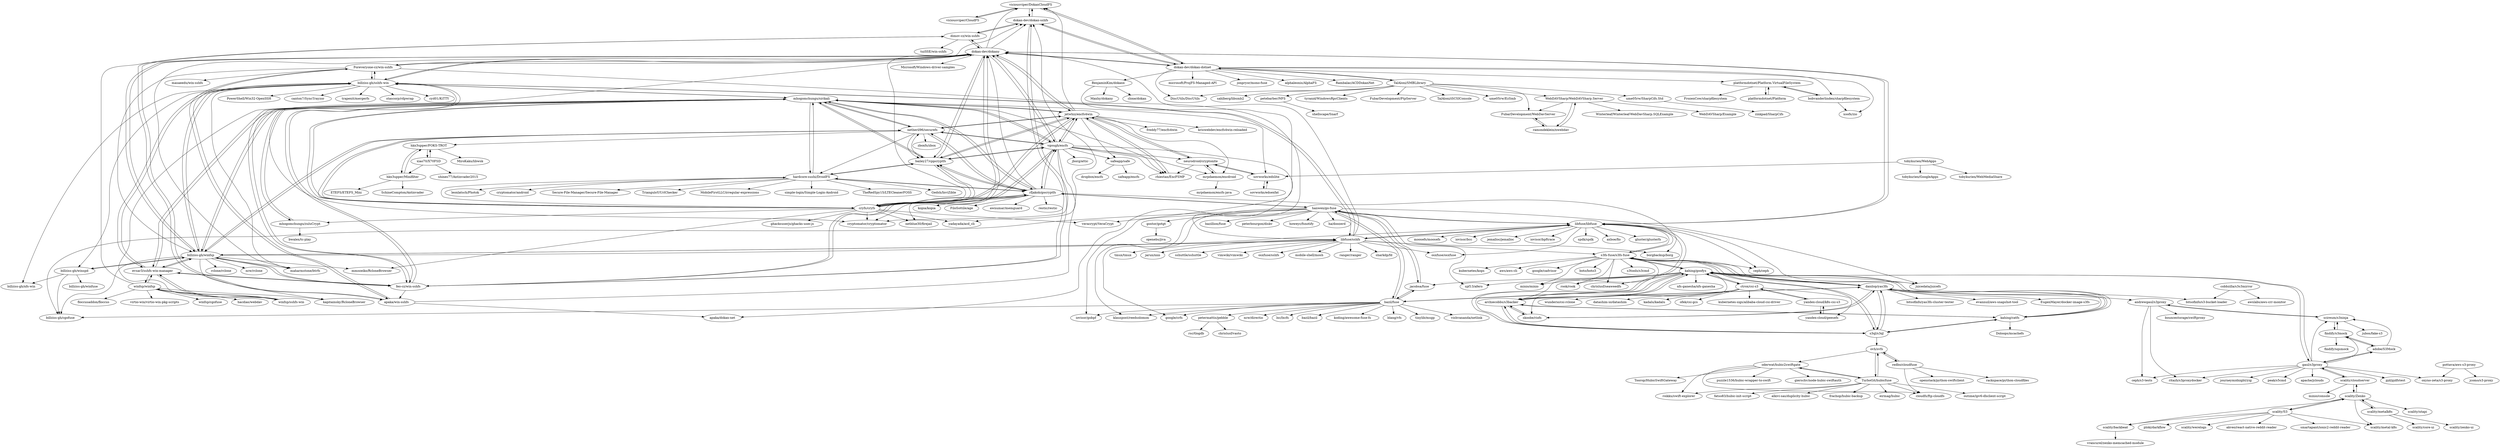 digraph G {
"viciousviper/DokanCloudFS" -> "viciousviper/CloudFS"
"viciousviper/DokanCloudFS" -> "dokan-dev/dokan-sshfs"
"viciousviper/DokanCloudFS" -> "dokan-dev/dokan-dotnet"
"s3fs-fuse/s3fs-fuse" -> "kahing/goofys"
"s3fs-fuse/s3fs-fuse" -> "danilop/yas3fs"
"s3fs-fuse/s3fs-fuse" -> "libfuse/libfuse"
"s3fs-fuse/s3fs-fuse" -> "juicedata/juicefs" ["e"=1]
"s3fs-fuse/s3fs-fuse" -> "s3tools/s3cmd" ["e"=1]
"s3fs-fuse/s3fs-fuse" -> "minio/minio" ["e"=1]
"s3fs-fuse/s3fs-fuse" -> "rook/rook" ["e"=1]
"s3fs-fuse/s3fs-fuse" -> "ceph/ceph" ["e"=1]
"s3fs-fuse/s3fs-fuse" -> "kubernetes/kops" ["e"=1]
"s3fs-fuse/s3fs-fuse" -> "aws/aws-cli" ["e"=1]
"s3fs-fuse/s3fs-fuse" -> "google/cadvisor" ["e"=1]
"s3fs-fuse/s3fs-fuse" -> "chrislusf/seaweedfs" ["e"=1]
"s3fs-fuse/s3fs-fuse" -> "archiecobbs/s3backer"
"s3fs-fuse/s3fs-fuse" -> "s3ql/s3ql"
"s3fs-fuse/s3fs-fuse" -> "boto/boto3" ["e"=1]
"jetwhiz/encfs4win" -> "rhiestan/EncFSMP"
"jetwhiz/encfs4win" -> "vgough/encfs"
"jetwhiz/encfs4win" -> "kriswebdev/encfs4win-reloaded"
"jetwhiz/encfs4win" -> "neurodroid/cryptonite"
"jetwhiz/encfs4win" -> "bailey27/cppcryptfs"
"jetwhiz/encfs4win" -> "safeapp/safe"
"jetwhiz/encfs4win" -> "mhogomchungu/sirikali"
"jetwhiz/encfs4win" -> "mrpdaemon/encdroid"
"jetwhiz/encfs4win" -> "dokan-dev/dokany"
"jetwhiz/encfs4win" -> "cryfs/cryfs"
"jetwhiz/encfs4win" -> "viciousviper/DokanCloudFS"
"jetwhiz/encfs4win" -> "freddy77/encfs4win"
"jetwhiz/encfs4win" -> "netheril96/securefs"
"scireum/s3ninja" -> "findify/s3mock"
"scireum/s3ninja" -> "jubos/fake-s3" ["e"=1]
"scireum/s3ninja" -> "andrewgaul/s3proxy"
"adobe/S3Mock" -> "findify/s3mock"
"adobe/S3Mock" -> "gaul/s3proxy"
"adobe/S3Mock" -> "scireum/s3ninja"
"mhogomchungu/sirikali" -> "bailey27/cppcryptfs"
"mhogomchungu/sirikali" -> "cryfs/cryfs"
"mhogomchungu/sirikali" -> "netheril96/securefs"
"mhogomchungu/sirikali" -> "rfjakob/gocryptfs"
"mhogomchungu/sirikali" -> "evsar3/sshfs-win-manager"
"mhogomchungu/sirikali" -> "hardcore-sushi/DroidFS"
"mhogomchungu/sirikali" -> "billziss-gh/sshfs-win"
"mhogomchungu/sirikali" -> "mhogomchungu/zuluCrypt"
"mhogomchungu/sirikali" -> "jetwhiz/encfs4win"
"mhogomchungu/sirikali" -> "billziss-gh/winfsp"
"mhogomchungu/sirikali" -> "vgough/encfs"
"mhogomchungu/sirikali" -> "feo-cz/win-sshfs"
"mhogomchungu/sirikali" -> "sovworks/edslite"
"mhogomchungu/sirikali" -> "rhiestan/EncFSMP"
"winfsp/sshfs-win" -> "winfsp/winfsp"
"winfsp/sshfs-win" -> "evsar3/sshfs-win-manager"
"winfsp/sshfs-win" -> "mhogomchungu/sirikali"
"billziss-gh/winfsp" -> "billziss-gh/sshfs-win"
"billziss-gh/winfsp" -> "dokan-dev/dokany"
"billziss-gh/winfsp" -> "evsar3/sshfs-win-manager"
"billziss-gh/winfsp" -> "billziss-gh/winspd"
"billziss-gh/winfsp" -> "kapitainsky/RcloneBrowser" ["e"=1]
"billziss-gh/winfsp" -> "mhogomchungu/sirikali"
"billziss-gh/winfsp" -> "maharmstone/btrfs" ["e"=1]
"billziss-gh/winfsp" -> "libfuse/sshfs"
"billziss-gh/winfsp" -> "billziss-gh/cgofuse"
"billziss-gh/winfsp" -> "feo-cz/win-sshfs"
"billziss-gh/winfsp" -> "mmozeiko/RcloneBrowser" ["e"=1]
"billziss-gh/winfsp" -> "rclone/rclone" ["e"=1]
"billziss-gh/winfsp" -> "netheril96/securefs"
"billziss-gh/winfsp" -> "ncw/rclone" ["e"=1]
"billziss-gh/winfsp" -> "libfuse/libfuse"
"libfuse/libfuse" -> "libfuse/sshfs"
"libfuse/libfuse" -> "hanwen/go-fuse"
"libfuse/libfuse" -> "spdk/spdk" ["e"=1]
"libfuse/libfuse" -> "bazil/fuse"
"libfuse/libfuse" -> "axboe/fio" ["e"=1]
"libfuse/libfuse" -> "ceph/ceph" ["e"=1]
"libfuse/libfuse" -> "gluster/glusterfs" ["e"=1]
"libfuse/libfuse" -> "s3fs-fuse/s3fs-fuse"
"libfuse/libfuse" -> "moosefs/moosefs" ["e"=1]
"libfuse/libfuse" -> "juicedata/juicefs" ["e"=1]
"libfuse/libfuse" -> "dokan-dev/dokany"
"libfuse/libfuse" -> "iovisor/bcc" ["e"=1]
"libfuse/libfuse" -> "osxfuse/osxfuse" ["e"=1]
"libfuse/libfuse" -> "jemalloc/jemalloc" ["e"=1]
"libfuse/libfuse" -> "iovisor/bpftrace" ["e"=1]
"gaul/s3proxy" -> "adobe/S3Mock"
"gaul/s3proxy" -> "oxyno-zeta/s3-proxy"
"gaul/s3proxy" -> "apache/jclouds" ["e"=1]
"gaul/s3proxy" -> "kahing/goofys"
"gaul/s3proxy" -> "findify/s3mock"
"gaul/s3proxy" -> "ceph/s3-tests" ["e"=1]
"gaul/s3proxy" -> "scality/cloudserver"
"gaul/s3proxy" -> "scireum/s3ninja"
"gaul/s3proxy" -> "ritazh/s3proxydocker"
"gaul/s3proxy" -> "pjd/pjdfstest" ["e"=1]
"gaul/s3proxy" -> "journeymidnight/yig" ["e"=1]
"gaul/s3proxy" -> "peak/s5cmd" ["e"=1]
"kahing/goofys" -> "s3fs-fuse/s3fs-fuse"
"kahing/goofys" -> "kahing/catfs"
"kahing/goofys" -> "juicedata/juicefs" ["e"=1]
"kahing/goofys" -> "archiecobbs/s3backer"
"kahing/goofys" -> "chrislusf/seaweedfs" ["e"=1]
"kahing/goofys" -> "danilop/yas3fs"
"kahing/goofys" -> "rook/rook" ["e"=1]
"kahing/goofys" -> "skoobe/riofs"
"kahing/goofys" -> "spf13/afero" ["e"=1]
"kahing/goofys" -> "ctrox/csi-s3"
"kahing/goofys" -> "gaul/s3proxy"
"kahing/goofys" -> "s3ql/s3ql"
"kahing/goofys" -> "minio/minio" ["e"=1]
"kahing/goofys" -> "jacobsa/fuse"
"kahing/goofys" -> "nfs-ganesha/nfs-ganesha" ["e"=1]
"cryfs/cryfs" -> "rfjakob/gocryptfs"
"cryfs/cryfs" -> "vgough/encfs"
"cryfs/cryfs" -> "mhogomchungu/sirikali"
"cryfs/cryfs" -> "netheril96/securefs"
"cryfs/cryfs" -> "bailey27/cppcryptfs"
"cryfs/cryfs" -> "hardcore-sushi/DroidFS"
"cryfs/cryfs" -> "jetwhiz/encfs4win"
"cryfs/cryfs" -> "cryptomator/cryptomator" ["e"=1]
"cryfs/cryfs" -> "veracrypt/VeraCrypt" ["e"=1]
"cryfs/cryfs" -> "yadayada/acd_cli" ["e"=1]
"cryfs/cryfs" -> "mhogomchungu/zuluCrypt"
"cryfs/cryfs" -> "mmozeiko/RcloneBrowser" ["e"=1]
"cryfs/cryfs" -> "dokan-dev/dokany"
"cryfs/cryfs" -> "netblue30/firejail" ["e"=1]
"cryfs/cryfs" -> "ghacksuserjs/ghacks-user.js" ["e"=1]
"oderwat/hubic2swiftgate" -> "puzzle1536/hubic-wrapper-to-swift"
"oderwat/hubic2swiftgate" -> "TurboGit/hubicfuse"
"oderwat/hubic2swiftgate" -> "gierschv/node-hubic-swiftauth"
"oderwat/hubic2swiftgate" -> "Toorop/HubicSwiftGateway"
"oderwat/hubic2swiftgate" -> "cloudfs/ftp-cloudfs"
"oderwat/hubic2swiftgate" -> "roikku/swift-explorer"
"dokan-dev/dokany" -> "billziss-gh/winfsp"
"dokan-dev/dokany" -> "dokan-dev/dokan-dotnet"
"dokan-dev/dokany" -> "Foreveryone-cz/win-sshfs"
"dokan-dev/dokany" -> "feo-cz/win-sshfs"
"dokan-dev/dokany" -> "dimov-cz/win-sshfs"
"dokan-dev/dokany" -> "billziss-gh/sshfs-win"
"dokan-dev/dokany" -> "bailey27/cppcryptfs"
"dokan-dev/dokany" -> "dokan-dev/dokan-sshfs"
"dokan-dev/dokany" -> "viciousviper/DokanCloudFS"
"dokan-dev/dokany" -> "jetwhiz/encfs4win"
"dokan-dev/dokany" -> "libfuse/libfuse"
"dokan-dev/dokany" -> "maharmstone/btrfs" ["e"=1]
"dokan-dev/dokany" -> "Microsoft/Windows-driver-samples" ["e"=1]
"dokan-dev/dokany" -> "cryptomator/cryptomator" ["e"=1]
"dokan-dev/dokany" -> "vgough/encfs"
"billziss-gh/sshfs-win" -> "billziss-gh/winfsp"
"billziss-gh/sshfs-win" -> "evsar3/sshfs-win-manager"
"billziss-gh/sshfs-win" -> "feo-cz/win-sshfs"
"billziss-gh/sshfs-win" -> "mhogomchungu/sirikali"
"billziss-gh/sshfs-win" -> "libfuse/sshfs"
"billziss-gh/sshfs-win" -> "dokan-dev/dokany"
"billziss-gh/sshfs-win" -> "billziss-gh/winspd"
"billziss-gh/sshfs-win" -> "Foreveryone-cz/win-sshfs"
"billziss-gh/sshfs-win" -> "PowerShell/Win32-OpenSSH" ["e"=1]
"billziss-gh/sshfs-win" -> "maharmstone/btrfs" ["e"=1]
"billziss-gh/sshfs-win" -> "billziss-gh/nfs-win"
"billziss-gh/sshfs-win" -> "canton7/SyncTrayzor" ["e"=1]
"billziss-gh/sshfs-win" -> "trapexit/mergerfs" ["e"=1]
"billziss-gh/sshfs-win" -> "stascorp/rdpwrap" ["e"=1]
"billziss-gh/sshfs-win" -> "cyd01/KiTTY" ["e"=1]
"feo-cz/win-sshfs" -> "dokan-dev/dokan-sshfs"
"feo-cz/win-sshfs" -> "billziss-gh/sshfs-win"
"feo-cz/win-sshfs" -> "dokan-dev/dokany"
"feo-cz/win-sshfs" -> "mhogomchungu/sirikali"
"feo-cz/win-sshfs" -> "billziss-gh/winfsp"
"feo-cz/win-sshfs" -> "apaka/win-sshfs"
"feo-cz/win-sshfs" -> "evsar3/sshfs-win-manager"
"libfuse/sshfs" -> "libfuse/libfuse"
"libfuse/sshfs" -> "billziss-gh/sshfs-win"
"libfuse/sshfs" -> "osxfuse/osxfuse" ["e"=1]
"libfuse/sshfs" -> "osxfuse/sshfs" ["e"=1]
"libfuse/sshfs" -> "billziss-gh/winfsp"
"libfuse/sshfs" -> "mobile-shell/mosh" ["e"=1]
"libfuse/sshfs" -> "s3fs-fuse/s3fs-fuse"
"libfuse/sshfs" -> "ranger/ranger" ["e"=1]
"libfuse/sshfs" -> "dokan-dev/dokany"
"libfuse/sshfs" -> "sharkdp/fd" ["e"=1]
"libfuse/sshfs" -> "tmux/tmux" ["e"=1]
"libfuse/sshfs" -> "jarun/nnn" ["e"=1]
"libfuse/sshfs" -> "borgbackup/borg" ["e"=1]
"libfuse/sshfs" -> "sshuttle/sshuttle" ["e"=1]
"libfuse/sshfs" -> "vimwiki/vimwiki" ["e"=1]
"rfjakob/gocryptfs" -> "bailey27/cppcryptfs"
"rfjakob/gocryptfs" -> "cryfs/cryfs"
"rfjakob/gocryptfs" -> "vgough/encfs"
"rfjakob/gocryptfs" -> "mhogomchungu/sirikali"
"rfjakob/gocryptfs" -> "hardcore-sushi/DroidFS"
"rfjakob/gocryptfs" -> "netheril96/securefs"
"rfjakob/gocryptfs" -> "hanwen/go-fuse"
"rfjakob/gocryptfs" -> "cryptomator/cryptomator" ["e"=1]
"rfjakob/gocryptfs" -> "netblue30/firejail" ["e"=1]
"rfjakob/gocryptfs" -> "restic/restic" ["e"=1]
"rfjakob/gocryptfs" -> "borgbackup/borg" ["e"=1]
"rfjakob/gocryptfs" -> "kopia/kopia" ["e"=1]
"rfjakob/gocryptfs" -> "FiloSottile/age" ["e"=1]
"rfjakob/gocryptfs" -> "awnumar/memguard" ["e"=1]
"rfjakob/gocryptfs" -> "dokan-dev/dokany"
"s3ql/s3ql" -> "archiecobbs/s3backer"
"s3ql/s3ql" -> "kahing/catfs"
"s3ql/s3ql" -> "danilop/yas3fs"
"s3ql/s3ql" -> "kahing/goofys"
"s3ql/s3ql" -> "s3fs-fuse/s3fs-fuse"
"s3ql/s3ql" -> "ovh/svfs"
"evsar3/sshfs-win-manager" -> "winfsp/sshfs-win"
"evsar3/sshfs-win-manager" -> "billziss-gh/sshfs-win"
"evsar3/sshfs-win-manager" -> "winfsp/winfsp"
"evsar3/sshfs-win-manager" -> "billziss-gh/winfsp"
"evsar3/sshfs-win-manager" -> "mhogomchungu/sirikali"
"evsar3/sshfs-win-manager" -> "feo-cz/win-sshfs"
"gostor/gotgt" -> "openebs/jiva" ["e"=1]
"ctrox/csi-s3" -> "yandex-cloud/k8s-csi-s3"
"ctrox/csi-s3" -> "wunderio/csi-rclone"
"ctrox/csi-s3" -> "datashim-io/datashim"
"ctrox/csi-s3" -> "kadalu/kadalu" ["e"=1]
"ctrox/csi-s3" -> "yandex-cloud/geesefs"
"ctrox/csi-s3" -> "ofek/csi-gcs"
"ctrox/csi-s3" -> "kubernetes-sigs/alibaba-cloud-csi-driver" ["e"=1]
"ctrox/csi-s3" -> "kahing/goofys"
"bailey27/cppcryptfs" -> "rfjakob/gocryptfs"
"bailey27/cppcryptfs" -> "mhogomchungu/sirikali"
"bailey27/cppcryptfs" -> "jetwhiz/encfs4win"
"bailey27/cppcryptfs" -> "hardcore-sushi/DroidFS"
"bailey27/cppcryptfs" -> "cryfs/cryfs"
"bailey27/cppcryptfs" -> "netheril96/securefs"
"bailey27/cppcryptfs" -> "dokan-dev/dokany"
"bailey27/cppcryptfs" -> "vgough/encfs"
"netheril96/securefs" -> "mhogomchungu/sirikali"
"netheril96/securefs" -> "rfjakob/gocryptfs"
"netheril96/securefs" -> "cryfs/cryfs"
"netheril96/securefs" -> "bailey27/cppcryptfs"
"netheril96/securefs" -> "vgough/encfs"
"netheril96/securefs" -> "jetwhiz/encfs4win"
"netheril96/securefs" -> "hardcore-sushi/DroidFS"
"netheril96/securefs" -> "hkx3upper/FOKS-TROT"
"netheril96/securefs" -> "billziss-gh/winfsp"
"netheril96/securefs" -> "zboxfs/zbox" ["e"=1]
"bazil/fuse" -> "hanwen/go-fuse"
"bazil/fuse" -> "jacobsa/fuse"
"bazil/fuse" -> "bazil/bazil"
"bazil/fuse" -> "libfuse/libfuse"
"bazil/fuse" -> "koding/awesome-fuse-fs"
"bazil/fuse" -> "billziss-gh/cgofuse"
"bazil/fuse" -> "blang/vfs"
"bazil/fuse" -> "tinylib/msgp" ["e"=1]
"bazil/fuse" -> "iovisor/gobpf" ["e"=1]
"bazil/fuse" -> "klauspost/reedsolomon" ["e"=1]
"bazil/fuse" -> "vishvananda/netlink" ["e"=1]
"bazil/fuse" -> "google/crfs" ["e"=1]
"bazil/fuse" -> "petermattis/pebble"
"bazil/fuse" -> "ncw/directio"
"bazil/fuse" -> "lxc/lxcfs" ["e"=1]
"Foreveryone-cz/win-sshfs" -> "dokan-dev/dokany"
"Foreveryone-cz/win-sshfs" -> "apaka/win-sshfs"
"Foreveryone-cz/win-sshfs" -> "dokan-dev/dokan-sshfs"
"Foreveryone-cz/win-sshfs" -> "billziss-gh/sshfs-win"
"Foreveryone-cz/win-sshfs" -> "masaeedu/win-sshfs"
"Foreveryone-cz/win-sshfs" -> "libfuse/sshfs"
"Foreveryone-cz/win-sshfs" -> "billziss-gh/winfsp"
"dokan-dev/dokan-dotnet" -> "viciousviper/DokanCloudFS"
"dokan-dev/dokan-dotnet" -> "dokan-dev/dokany"
"dokan-dev/dokan-dotnet" -> "dokan-dev/dokan-sshfs"
"dokan-dev/dokan-dotnet" -> "Rambalac/ACDDokanNet" ["e"=1]
"dokan-dev/dokan-dotnet" -> "bobvanderlinden/sharpfilesystem"
"dokan-dev/dokan-dotnet" -> "DiscUtils/DiscUtils" ["e"=1]
"dokan-dev/dokan-dotnet" -> "microsoft/ProjFS-Managed-API" ["e"=1]
"dokan-dev/dokan-dotnet" -> "BenjaminKim/dokanx"
"dokan-dev/dokan-dotnet" -> "jonpryor/mono-fuse"
"dokan-dev/dokan-dotnet" -> "TalAloni/SMBLibrary"
"dokan-dev/dokan-dotnet" -> "platformdotnet/Platform.VirtualFileSystem"
"dokan-dev/dokan-dotnet" -> "xoofx/zio" ["e"=1]
"dokan-dev/dokan-dotnet" -> "alphaleonis/AlphaFS" ["e"=1]
"vgough/encfs" -> "jetwhiz/encfs4win"
"vgough/encfs" -> "cryfs/cryfs"
"vgough/encfs" -> "rfjakob/gocryptfs"
"vgough/encfs" -> "netheril96/securefs"
"vgough/encfs" -> "yadayada/acd_cli" ["e"=1]
"vgough/encfs" -> "safeapp/safe"
"vgough/encfs" -> "mhogomchungu/sirikali"
"vgough/encfs" -> "neurodroid/cryptonite"
"vgough/encfs" -> "rhiestan/EncFSMP"
"vgough/encfs" -> "bailey27/cppcryptfs"
"vgough/encfs" -> "dokan-dev/dokany"
"vgough/encfs" -> "cryptomator/cryptomator" ["e"=1]
"vgough/encfs" -> "jborg/attic" ["e"=1]
"vgough/encfs" -> "mrpdaemon/encdroid"
"vgough/encfs" -> "veracrypt/VeraCrypt" ["e"=1]
"kahing/catfs" -> "kahing/goofys"
"kahing/catfs" -> "Doloops/mcachefs"
"kahing/catfs" -> "archiecobbs/s3backer"
"kahing/catfs" -> "s3ql/s3ql"
"kahing/catfs" -> "danilop/yas3fs"
"dimov-cz/win-sshfs" -> "dokan-dev/dokan-sshfs"
"dimov-cz/win-sshfs" -> "apaka/win-sshfs"
"dimov-cz/win-sshfs" -> "tuiSSE/win-sshfs"
"dimov-cz/win-sshfs" -> "dokan-dev/dokany"
"scality/cloudserver" -> "scality/Zenko"
"scality/cloudserver" -> "gaul/s3proxy"
"scality/cloudserver" -> "minio/console" ["e"=1]
"neurodroid/cryptonite" -> "mrpdaemon/encdroid"
"neurodroid/cryptonite" -> "jetwhiz/encfs4win"
"neurodroid/cryptonite" -> "sovworks/edslite"
"neurodroid/cryptonite" -> "rhiestan/EncFSMP"
"apaka/win-sshfs" -> "apaka/dokan-net"
"apaka/win-sshfs" -> "Foreveryone-cz/win-sshfs"
"apaka/win-sshfs" -> "dimov-cz/win-sshfs"
"apaka/win-sshfs" -> "dokan-dev/dokan-sshfs"
"TalAloni/SMBLibrary" -> "ume05rw/SharpCifs.Std"
"TalAloni/SMBLibrary" -> "TalAloni/iSCSIConsole"
"TalAloni/SMBLibrary" -> "ume05rw/EzSmb"
"TalAloni/SMBLibrary" -> "dokan-dev/dokan-dotnet"
"TalAloni/SMBLibrary" -> "WebDAVSharp/WebDAVSharp.Server"
"TalAloni/SMBLibrary" -> "sahlberg/libsmb2" ["e"=1]
"TalAloni/SMBLibrary" -> "DiscUtils/DiscUtils" ["e"=1]
"TalAloni/SMBLibrary" -> "FubarDevelopment/WebDavServer"
"TalAloni/SMBLibrary" -> "petebarber/NFS"
"TalAloni/SMBLibrary" -> "tyranid/WindowsRpcClients" ["e"=1]
"TalAloni/SMBLibrary" -> "FubarDevelopment/FtpServer" ["e"=1]
"mhogomchungu/zuluCrypt" -> "mhogomchungu/sirikali"
"mhogomchungu/zuluCrypt" -> "bwalex/tc-play" ["e"=1]
"platformdotnet/Platform.VirtualFileSystem" -> "platformdotnet/Platform"
"platformdotnet/Platform.VirtualFileSystem" -> "bobvanderlinden/sharpfilesystem"
"platformdotnet/Platform.VirtualFileSystem" -> "FrozenCow/sharpfilesystem"
"ume05rw/SharpCifs.Std" -> "zinkpad/SharpCifs"
"yandex-cloud/geesefs" -> "yandex-cloud/k8s-csi-s3"
"winfsp/winfsp" -> "winfsp/sshfs-win"
"winfsp/winfsp" -> "evsar3/sshfs-win-manager"
"winfsp/winfsp" -> "kapitainsky/RcloneBrowser" ["e"=1]
"winfsp/winfsp" -> "winfsp/cgofuse"
"winfsp/winfsp" -> "dokan-dev/dokany"
"winfsp/winfsp" -> "hacdias/webdav" ["e"=1]
"winfsp/winfsp" -> "floccusaddon/floccus" ["e"=1]
"winfsp/winfsp" -> "virtio-win/virtio-win-pkg-scripts" ["e"=1]
"ovh/svfs" -> "TurboGit/hubicfuse"
"ovh/svfs" -> "oderwat/hubic2swiftgate"
"ovh/svfs" -> "redbo/cloudfuse"
"WebDAVSharp/WebDAVSharp.Server" -> "ramondeklein/nwebdav"
"WebDAVSharp/WebDAVSharp.Server" -> "FubarDevelopment/WebDavServer"
"WebDAVSharp/WebDAVSharp.Server" -> "Winterleaf/Winterleaf-WebDavSharp.SQLExample"
"WebDAVSharp/WebDAVSharp.Server" -> "WebDAVSharp/Example"
"pottava/aws-s3-proxy" -> "jcomo/s3-proxy"
"pottava/aws-s3-proxy" -> "oxyno-zeta/s3-proxy"
"FubarDevelopment/WebDavServer" -> "ramondeklein/nwebdav"
"scality/Zenko" -> "scality/S3"
"scality/Zenko" -> "scality/backbeat"
"scality/Zenko" -> "scality/metalk8s"
"scality/Zenko" -> "scality/cloudserver"
"scality/Zenko" -> "scality/metal-k8s"
"scality/Zenko" -> "scality/utapi"
"danilop/yas3fs" -> "archiecobbs/s3backer"
"danilop/yas3fs" -> "bitsofinfo/s3-bucket-loader"
"danilop/yas3fs" -> "skoobe/riofs"
"danilop/yas3fs" -> "s3fs-fuse/s3fs-fuse"
"danilop/yas3fs" -> "kahing/catfs"
"danilop/yas3fs" -> "kahing/goofys"
"danilop/yas3fs" -> "s3ql/s3ql"
"danilop/yas3fs" -> "andrewgaul/s3proxy"
"danilop/yas3fs" -> "bitsofinfo/yas3fs-cluster-tester"
"danilop/yas3fs" -> "evannuil/aws-snapshot-tool" ["e"=1]
"danilop/yas3fs" -> "EugenMayer/docker-image-s3fs"
"sovworks/edslite" -> "sovworks/edsexfat"
"sovworks/edslite" -> "neurodroid/cryptonite"
"hkx3upper/FOKS-TROT" -> "hkx3upper/Minifilter"
"hkx3upper/FOKS-TROT" -> "xiao70/X70FSD"
"hkx3upper/FOKS-TROT" -> "MiroKaku/libwsk" ["e"=1]
"scality/S3" -> "scality/Zenko"
"scality/S3" -> "scality/backbeat"
"scality/S3" -> "ploki/darkflow"
"scality/S3" -> "scality/metal-k8s"
"scality/S3" -> "scality/werelogs"
"scality/S3" -> "akveo/react-native-reddit-reader" ["e"=1]
"scality/S3" -> "smartapant/ionic2-reddit-reader" ["e"=1]
"cobbzilla/s3s3mirror" -> "bitsofinfo/s3-bucket-loader"
"cobbzilla/s3s3mirror" -> "awslabs/aws-crr-monitor"
"hanwen/go-fuse" -> "bazil/fuse"
"hanwen/go-fuse" -> "jacobsa/fuse"
"hanwen/go-fuse" -> "libfuse/libfuse"
"hanwen/go-fuse" -> "rfjakob/gocryptfs"
"hanwen/go-fuse" -> "klauspost/reedsolomon" ["e"=1]
"hanwen/go-fuse" -> "bazillion/fuse" ["e"=1]
"hanwen/go-fuse" -> "iovisor/gobpf" ["e"=1]
"hanwen/go-fuse" -> "juicedata/juicefs" ["e"=1]
"hanwen/go-fuse" -> "google/crfs" ["e"=1]
"hanwen/go-fuse" -> "spf13/afero" ["e"=1]
"hanwen/go-fuse" -> "billziss-gh/cgofuse"
"hanwen/go-fuse" -> "peterbourgon/diskv" ["e"=1]
"hanwen/go-fuse" -> "gostor/gotgt"
"hanwen/go-fuse" -> "howeyc/fsnotify" ["e"=1]
"hanwen/go-fuse" -> "ha/doozerd" ["e"=1]
"petermattis/pebble" -> "rsc/tlogdb"
"petermattis/pebble" -> "chrislusf/vasto"
"xiao70/X70FSD" -> "hkx3upper/FOKS-TROT"
"xiao70/X70FSD" -> "hkx3upper/Minifilter"
"xiao70/X70FSD" -> "shines77/Antinvader2015"
"hardcore-sushi/DroidFS" -> "leonlatsch/Photok" ["e"=1]
"hardcore-sushi/DroidFS" -> "cryptomator/android" ["e"=1]
"hardcore-sushi/DroidFS" -> "rfjakob/gocryptfs"
"hardcore-sushi/DroidFS" -> "Secure-File-Manager/Secure-File-Manager" ["e"=1]
"hardcore-sushi/DroidFS" -> "TrianguloY/UrlChecker" ["e"=1]
"hardcore-sushi/DroidFS" -> "bailey27/cppcryptfs"
"hardcore-sushi/DroidFS" -> "mhogomchungu/sirikali"
"hardcore-sushi/DroidFS" -> "MobileFirstLLC/irregular-expressions"
"hardcore-sushi/DroidFS" -> "simple-login/Simple-Login-Android" ["e"=1]
"hardcore-sushi/DroidFS" -> "TheRedSpy15/LTECleanerFOSS" ["e"=1]
"hardcore-sushi/DroidFS" -> "Gedsh/InviZible" ["e"=1]
"viciousviper/CloudFS" -> "viciousviper/DokanCloudFS"
"jacobsa/fuse" -> "bazil/fuse"
"jacobsa/fuse" -> "hanwen/go-fuse"
"tobykurien/WebApps" -> "tobykurien/WebMediaShare"
"tobykurien/WebApps" -> "tobykurien/GoogleApps"
"tobykurien/WebApps" -> "sovworks/edslite"
"sovworks/edsexfat" -> "sovworks/edslite"
"redbo/cloudfuse" -> "ovh/svfs"
"redbo/cloudfuse" -> "openstack/python-swiftclient" ["e"=1]
"redbo/cloudfuse" -> "rackspace/python-cloudfiles" ["e"=1]
"redbo/cloudfuse" -> "cloudfs/ftp-cloudfs"
"billziss-gh/winspd" -> "billziss-gh/winfsp"
"billziss-gh/winspd" -> "billziss-gh/nfs-win"
"billziss-gh/winspd" -> "billziss-gh/winfuse"
"billziss-gh/winspd" -> "billziss-gh/cgofuse"
"mrpdaemon/encdroid" -> "mrpdaemon/encfs-java"
"mrpdaemon/encdroid" -> "neurodroid/cryptonite"
"BenjaminKim/dokanx" -> "Maxhy/dokany"
"BenjaminKim/dokanx" -> "clone/dokan"
"BenjaminKim/dokanx" -> "apaka/dokan-net"
"findify/s3mock" -> "adobe/S3Mock"
"findify/s3mock" -> "findify/sqsmock"
"findify/s3mock" -> "scireum/s3ninja"
"TurboGit/hubicfuse" -> "oderwat/hubic2swiftgate"
"TurboGit/hubicfuse" -> "ovh/svfs"
"TurboGit/hubicfuse" -> "frachop/hubic-backup"
"TurboGit/hubicfuse" -> "eirmag/hubic"
"TurboGit/hubicfuse" -> "roikku/swift-explorer"
"TurboGit/hubicfuse" -> "cloudfs/ftp-cloudfs"
"TurboGit/hubicfuse" -> "outime/ipv6-dhclient-script"
"TurboGit/hubicfuse" -> "fatso83/hubic-init-script"
"TurboGit/hubicfuse" -> "alkivi-sas/duplicity-hubic"
"skoobe/riofs" -> "archiecobbs/s3backer"
"skoobe/riofs" -> "danilop/yas3fs"
"ramondeklein/nwebdav" -> "WebDAVSharp/WebDAVSharp.Server"
"ramondeklein/nwebdav" -> "FubarDevelopment/WebDavServer"
"bobvanderlinden/sharpfilesystem" -> "platformdotnet/Platform.VirtualFileSystem"
"bobvanderlinden/sharpfilesystem" -> "xoofx/zio" ["e"=1]
"andrewgaul/s3proxy" -> "bouncestorage/swiftproxy"
"andrewgaul/s3proxy" -> "ritazh/s3proxydocker"
"andrewgaul/s3proxy" -> "ceph/s3-tests" ["e"=1]
"andrewgaul/s3proxy" -> "scireum/s3ninja"
"dokan-dev/dokan-sshfs" -> "viciousviper/DokanCloudFS"
"dokan-dev/dokan-sshfs" -> "dimov-cz/win-sshfs"
"dokan-dev/dokan-sshfs" -> "feo-cz/win-sshfs"
"dokan-dev/dokan-sshfs" -> "dokan-dev/dokan-dotnet"
"hkx3upper/Minifilter" -> "ETEFS/ETEFS_Mini"
"hkx3upper/Minifilter" -> "SchineCompton/Antinvader"
"hkx3upper/Minifilter" -> "hkx3upper/FOKS-TROT"
"safeapp/safe" -> "dropbox/encfs"
"safeapp/safe" -> "safeapp/encfs"
"yandex-cloud/k8s-csi-s3" -> "yandex-cloud/geesefs"
"yandex-cloud/k8s-csi-s3" -> "ctrox/csi-s3"
"archiecobbs/s3backer" -> "s3ql/s3ql"
"archiecobbs/s3backer" -> "danilop/yas3fs"
"archiecobbs/s3backer" -> "skoobe/riofs"
"archiecobbs/s3backer" -> "kahing/catfs"
"archiecobbs/s3backer" -> "kahing/goofys"
"scality/metalk8s" -> "scality/core-ui"
"scality/metalk8s" -> "scality/zenko-ui"
"scality/metalk8s" -> "scality/Zenko"
"rhiestan/EncFSMP" -> "jetwhiz/encfs4win"
"petebarber/NFS" -> "shellscape/Snarf"
"scality/backbeat" -> "vrancurel/zenko-memcached-module"
"platformdotnet/Platform" -> "platformdotnet/Platform.VirtualFileSystem"
"viciousviper/DokanCloudFS" ["l"="-12.404,-2.469"]
"viciousviper/CloudFS" ["l"="-12.388,-2.494"]
"dokan-dev/dokan-sshfs" ["l"="-12.432,-2.448"]
"dokan-dev/dokan-dotnet" ["l"="-12.427,-2.505"]
"s3fs-fuse/s3fs-fuse" ["l"="-12.64,-2.227"]
"kahing/goofys" ["l"="-12.724,-2.179"]
"danilop/yas3fs" ["l"="-12.715,-2.212"]
"libfuse/libfuse" ["l"="-12.518,-2.278"]
"juicedata/juicefs" ["l"="-10.296,-0.639"]
"s3tools/s3cmd" ["l"="-8.914,-0.995"]
"minio/minio" ["l"="-10.517,-0.544"]
"rook/rook" ["l"="-10.761,-0.04"]
"ceph/ceph" ["l"="-10.488,-0.475"]
"kubernetes/kops" ["l"="-10.731,-0.024"]
"aws/aws-cli" ["l"="-8.978,-0.958"]
"google/cadvisor" ["l"="-10.722,-0.238"]
"chrislusf/seaweedfs" ["l"="-10.383,-0.654"]
"archiecobbs/s3backer" ["l"="-12.696,-2.191"]
"s3ql/s3ql" ["l"="-12.677,-2.172"]
"boto/boto3" ["l"="-9.202,-2.648"]
"jetwhiz/encfs4win" ["l"="-12.352,-2.413"]
"rhiestan/EncFSMP" ["l"="-12.329,-2.421"]
"vgough/encfs" ["l"="-12.34,-2.395"]
"kriswebdev/encfs4win-reloaded" ["l"="-12.351,-2.454"]
"neurodroid/cryptonite" ["l"="-12.301,-2.411"]
"bailey27/cppcryptfs" ["l"="-12.367,-2.382"]
"safeapp/safe" ["l"="-12.305,-2.45"]
"mhogomchungu/sirikali" ["l"="-12.381,-2.367"]
"mrpdaemon/encdroid" ["l"="-12.297,-2.391"]
"dokan-dev/dokany" ["l"="-12.422,-2.401"]
"cryfs/cryfs" ["l"="-12.332,-2.369"]
"freddy77/encfs4win" ["l"="-12.333,-2.453"]
"netheril96/securefs" ["l"="-12.356,-2.365"]
"scireum/s3ninja" ["l"="-12.835,-2.139"]
"findify/s3mock" ["l"="-12.856,-2.104"]
"jubos/fake-s3" ["l"="8.942,-30.383"]
"andrewgaul/s3proxy" ["l"="-12.799,-2.164"]
"adobe/S3Mock" ["l"="-12.866,-2.128"]
"gaul/s3proxy" ["l"="-12.826,-2.109"]
"rfjakob/gocryptfs" ["l"="-12.371,-2.333"]
"evsar3/sshfs-win-manager" ["l"="-12.411,-2.329"]
"hardcore-sushi/DroidFS" ["l"="-12.339,-2.339"]
"billziss-gh/sshfs-win" ["l"="-12.463,-2.374"]
"mhogomchungu/zuluCrypt" ["l"="-12.376,-2.415"]
"billziss-gh/winfsp" ["l"="-12.444,-2.339"]
"feo-cz/win-sshfs" ["l"="-12.43,-2.377"]
"sovworks/edslite" ["l"="-12.269,-2.385"]
"winfsp/sshfs-win" ["l"="-12.367,-2.29"]
"winfsp/winfsp" ["l"="-12.399,-2.286"]
"billziss-gh/winspd" ["l"="-12.486,-2.341"]
"kapitainsky/RcloneBrowser" ["l"="-34.802,-13.297"]
"maharmstone/btrfs" ["l"="-13.544,18.428"]
"libfuse/sshfs" ["l"="-12.525,-2.339"]
"billziss-gh/cgofuse" ["l"="-12.47,-2.278"]
"mmozeiko/RcloneBrowser" ["l"="-34.83,-13.249"]
"rclone/rclone" ["l"="-27.216,-17.17"]
"ncw/rclone" ["l"="-33.777,-20.77"]
"hanwen/go-fuse" ["l"="-12.468,-2.24"]
"spdk/spdk" ["l"="-17.366,-9.052"]
"bazil/fuse" ["l"="-12.495,-2.198"]
"axboe/fio" ["l"="-11.462,2.018"]
"gluster/glusterfs" ["l"="-12.114,-0.876"]
"moosefs/moosefs" ["l"="-12.159,-0.898"]
"iovisor/bcc" ["l"="-11.502,1.877"]
"osxfuse/osxfuse" ["l"="-47.467,-0.881"]
"jemalloc/jemalloc" ["l"="-11.881,22.206"]
"iovisor/bpftrace" ["l"="-11.518,1.838"]
"oxyno-zeta/s3-proxy" ["l"="-12.904,-2.111"]
"apache/jclouds" ["l"="-12.769,-1.18"]
"ceph/s3-tests" ["l"="-12.301,-0.874"]
"scality/cloudserver" ["l"="-12.874,-2.044"]
"ritazh/s3proxydocker" ["l"="-12.805,-2.132"]
"pjd/pjdfstest" ["l"="-11.114,3.447"]
"journeymidnight/yig" ["l"="-11.076,3.419"]
"peak/s5cmd" ["l"="-8.88,-1.044"]
"kahing/catfs" ["l"="-12.688,-2.214"]
"skoobe/riofs" ["l"="-12.743,-2.208"]
"spf13/afero" ["l"="-13.284,1.604"]
"ctrox/csi-s3" ["l"="-12.783,-2.256"]
"jacobsa/fuse" ["l"="-12.543,-2.206"]
"nfs-ganesha/nfs-ganesha" ["l"="-12.154,-0.87"]
"cryptomator/cryptomator" ["l"="-27.885,-21.893"]
"veracrypt/VeraCrypt" ["l"="-27.863,-21.936"]
"yadayada/acd_cli" ["l"="-34.674,-23.307"]
"netblue30/firejail" ["l"="-19.221,-32.022"]
"ghacksuserjs/ghacks-user.js" ["l"="-27.943,-19.279"]
"oderwat/hubic2swiftgate" ["l"="-12.682,-1.965"]
"puzzle1536/hubic-wrapper-to-swift" ["l"="-12.71,-1.948"]
"TurboGit/hubicfuse" ["l"="-12.656,-1.972"]
"gierschv/node-hubic-swiftauth" ["l"="-12.673,-1.985"]
"Toorop/HubicSwiftGateway" ["l"="-12.694,-1.934"]
"cloudfs/ftp-cloudfs" ["l"="-12.692,-1.984"]
"roikku/swift-explorer" ["l"="-12.67,-1.942"]
"Foreveryone-cz/win-sshfs" ["l"="-12.475,-2.409"]
"dimov-cz/win-sshfs" ["l"="-12.454,-2.452"]
"Microsoft/Windows-driver-samples" ["l"="-21.472,-32.099"]
"PowerShell/Win32-OpenSSH" ["l"="-18.977,-22.772"]
"billziss-gh/nfs-win" ["l"="-12.504,-2.378"]
"canton7/SyncTrayzor" ["l"="-27.607,-17.326"]
"trapexit/mergerfs" ["l"="-34.827,-23.493"]
"stascorp/rdpwrap" ["l"="-27.564,-17.603"]
"cyd01/KiTTY" ["l"="-27.812,-17.527"]
"apaka/win-sshfs" ["l"="-12.476,-2.442"]
"osxfuse/sshfs" ["l"="-47.577,-0.691"]
"mobile-shell/mosh" ["l"="-11.597,-18.1"]
"ranger/ranger" ["l"="-8.981,-20.219"]
"sharkdp/fd" ["l"="-11.688,-18.169"]
"tmux/tmux" ["l"="-10.791,-22.587"]
"jarun/nnn" ["l"="-11.71,-18.072"]
"borgbackup/borg" ["l"="-33.761,-20.855"]
"sshuttle/sshuttle" ["l"="-7.276,-43.518"]
"vimwiki/vimwiki" ["l"="-10.677,-22.344"]
"restic/restic" ["l"="-33.719,-20.895"]
"kopia/kopia" ["l"="-33.744,-20.953"]
"FiloSottile/age" ["l"="-11.808,-17.917"]
"awnumar/memguard" ["l"="-13.279,1.682"]
"ovh/svfs" ["l"="-12.673,-2.025"]
"gostor/gotgt" ["l"="-12.43,-2.202"]
"openebs/jiva" ["l"="-15.179,-1.571"]
"yandex-cloud/k8s-csi-s3" ["l"="-12.808,-2.279"]
"wunderio/csi-rclone" ["l"="-12.769,-2.292"]
"datashim-io/datashim" ["l"="-12.792,-2.317"]
"kadalu/kadalu" ["l"="-9.472,-18.93"]
"yandex-cloud/geesefs" ["l"="-12.828,-2.292"]
"ofek/csi-gcs" ["l"="-12.818,-2.25"]
"kubernetes-sigs/alibaba-cloud-csi-driver" ["l"="-9.473,2.522"]
"hkx3upper/FOKS-TROT" ["l"="-12.246,-2.421"]
"zboxfs/zbox" ["l"="-9.29,5.216"]
"bazil/bazil" ["l"="-12.484,-2.153"]
"koding/awesome-fuse-fs" ["l"="-12.526,-2.16"]
"blang/vfs" ["l"="-12.507,-2.124"]
"tinylib/msgp" ["l"="-12.895,1.619"]
"iovisor/gobpf" ["l"="-11.557,1.726"]
"klauspost/reedsolomon" ["l"="-12.788,1.59"]
"vishvananda/netlink" ["l"="-11.533,1.586"]
"google/crfs" ["l"="-11.056,0.081"]
"petermattis/pebble" ["l"="-12.447,-2.103"]
"ncw/directio" ["l"="-12.452,-2.159"]
"lxc/lxcfs" ["l"="-9.512,2.678"]
"masaeedu/win-sshfs" ["l"="-12.508,-2.429"]
"Rambalac/ACDDokanNet" ["l"="-34.677,-23.24"]
"bobvanderlinden/sharpfilesystem" ["l"="-12.44,-2.549"]
"DiscUtils/DiscUtils" ["l"="23.7,17.46"]
"microsoft/ProjFS-Managed-API" ["l"="-13.987,-0.345"]
"BenjaminKim/dokanx" ["l"="-12.488,-2.526"]
"jonpryor/mono-fuse" ["l"="-12.409,-2.532"]
"TalAloni/SMBLibrary" ["l"="-12.403,-2.595"]
"platformdotnet/Platform.VirtualFileSystem" ["l"="-12.458,-2.565"]
"xoofx/zio" ["l"="25.27,17.895"]
"alphaleonis/AlphaFS" ["l"="23.718,17.501"]
"jborg/attic" ["l"="-33.65,-20.954"]
"Doloops/mcachefs" ["l"="-12.692,-2.252"]
"tuiSSE/win-sshfs" ["l"="-12.47,-2.482"]
"scality/Zenko" ["l"="-12.919,-1.994"]
"minio/console" ["l"="-25.84,-17.393"]
"apaka/dokan-net" ["l"="-12.498,-2.493"]
"ume05rw/SharpCifs.Std" ["l"="-12.359,-2.617"]
"TalAloni/iSCSIConsole" ["l"="-12.428,-2.623"]
"ume05rw/EzSmb" ["l"="-12.376,-2.596"]
"WebDAVSharp/WebDAVSharp.Server" ["l"="-12.393,-2.657"]
"sahlberg/libsmb2" ["l"="-11.974,-1.082"]
"FubarDevelopment/WebDavServer" ["l"="-12.412,-2.645"]
"petebarber/NFS" ["l"="-12.384,-2.624"]
"tyranid/WindowsRpcClients" ["l"="-21.477,-31.961"]
"FubarDevelopment/FtpServer" ["l"="25.859,17.787"]
"bwalex/tc-play" ["l"="-29.581,-22.286"]
"platformdotnet/Platform" ["l"="-12.463,-2.591"]
"FrozenCow/sharpfilesystem" ["l"="-12.486,-2.591"]
"zinkpad/SharpCifs" ["l"="-12.337,-2.633"]
"winfsp/cgofuse" ["l"="-12.372,-2.24"]
"hacdias/webdav" ["l"="-27.108,-17.798"]
"floccusaddon/floccus" ["l"="-28.258,-22.045"]
"virtio-win/virtio-win-pkg-scripts" ["l"="-14.24,-3.49"]
"redbo/cloudfuse" ["l"="-12.702,-2.01"]
"ramondeklein/nwebdav" ["l"="-12.412,-2.672"]
"Winterleaf/Winterleaf-WebDavSharp.SQLExample" ["l"="-12.376,-2.676"]
"WebDAVSharp/Example" ["l"="-12.389,-2.683"]
"pottava/aws-s3-proxy" ["l"="-12.955,-2.115"]
"jcomo/s3-proxy" ["l"="-12.985,-2.116"]
"scality/S3" ["l"="-12.939,-1.952"]
"scality/backbeat" ["l"="-12.912,-1.96"]
"scality/metalk8s" ["l"="-12.958,-1.998"]
"scality/metal-k8s" ["l"="-12.937,-1.976"]
"scality/utapi" ["l"="-12.898,-1.984"]
"bitsofinfo/s3-bucket-loader" ["l"="-12.792,-2.22"]
"bitsofinfo/yas3fs-cluster-tester" ["l"="-12.732,-2.234"]
"evannuil/aws-snapshot-tool" ["l"="-8.894,-1.253"]
"EugenMayer/docker-image-s3fs" ["l"="-12.721,-2.244"]
"sovworks/edsexfat" ["l"="-12.24,-2.379"]
"hkx3upper/Minifilter" ["l"="-12.222,-2.445"]
"xiao70/X70FSD" ["l"="-12.211,-2.427"]
"MiroKaku/libwsk" ["l"="-21.386,-32.414"]
"ploki/darkflow" ["l"="-12.942,-1.923"]
"scality/werelogs" ["l"="-12.962,-1.933"]
"akveo/react-native-reddit-reader" ["l"="23.127,-26.868"]
"smartapant/ionic2-reddit-reader" ["l"="23.077,-26.864"]
"cobbzilla/s3s3mirror" ["l"="-12.859,-2.236"]
"awslabs/aws-crr-monitor" ["l"="-12.89,-2.246"]
"bazillion/fuse" ["l"="-12.403,-20.098"]
"peterbourgon/diskv" ["l"="-12.722,1.746"]
"howeyc/fsnotify" ["l"="-12.821,1.809"]
"ha/doozerd" ["l"="-12.653,1.848"]
"rsc/tlogdb" ["l"="-12.448,-2.063"]
"chrislusf/vasto" ["l"="-12.412,-2.069"]
"shines77/Antinvader2015" ["l"="-12.183,-2.433"]
"leonlatsch/Photok" ["l"="-28.34,-21.877"]
"cryptomator/android" ["l"="-28.297,-21.846"]
"Secure-File-Manager/Secure-File-Manager" ["l"="-28.38,-21.857"]
"TrianguloY/UrlChecker" ["l"="-28.447,-21.91"]
"MobileFirstLLC/irregular-expressions" ["l"="-12.296,-2.307"]
"simple-login/Simple-Login-Android" ["l"="-28.251,-21.88"]
"TheRedSpy15/LTECleanerFOSS" ["l"="-28.354,-21.985"]
"Gedsh/InviZible" ["l"="-28.321,-21.927"]
"tobykurien/WebApps" ["l"="-12.194,-2.367"]
"tobykurien/WebMediaShare" ["l"="-12.166,-2.35"]
"tobykurien/GoogleApps" ["l"="-12.165,-2.375"]
"openstack/python-swiftclient" ["l"="-12.808,-1.523"]
"rackspace/python-cloudfiles" ["l"="-14.076,-7.613"]
"billziss-gh/winfuse" ["l"="-12.545,-2.381"]
"mrpdaemon/encfs-java" ["l"="-12.268,-2.362"]
"Maxhy/dokany" ["l"="-12.507,-2.552"]
"clone/dokan" ["l"="-12.514,-2.534"]
"findify/sqsmock" ["l"="-12.879,-2.087"]
"frachop/hubic-backup" ["l"="-12.65,-1.93"]
"eirmag/hubic" ["l"="-12.63,-1.982"]
"outime/ipv6-dhclient-script" ["l"="-12.626,-1.938"]
"fatso83/hubic-init-script" ["l"="-12.645,-1.952"]
"alkivi-sas/duplicity-hubic" ["l"="-12.626,-1.962"]
"bouncestorage/swiftproxy" ["l"="-12.824,-2.18"]
"ETEFS/ETEFS_Mini" ["l"="-12.198,-2.462"]
"SchineCompton/Antinvader" ["l"="-12.215,-2.465"]
"dropbox/encfs" ["l"="-12.284,-2.481"]
"safeapp/encfs" ["l"="-12.288,-2.464"]
"scality/core-ui" ["l"="-12.983,-2.006"]
"scality/zenko-ui" ["l"="-12.979,-1.988"]
"shellscape/Snarf" ["l"="-12.368,-2.643"]
"vrancurel/zenko-memcached-module" ["l"="-12.902,-1.941"]
}